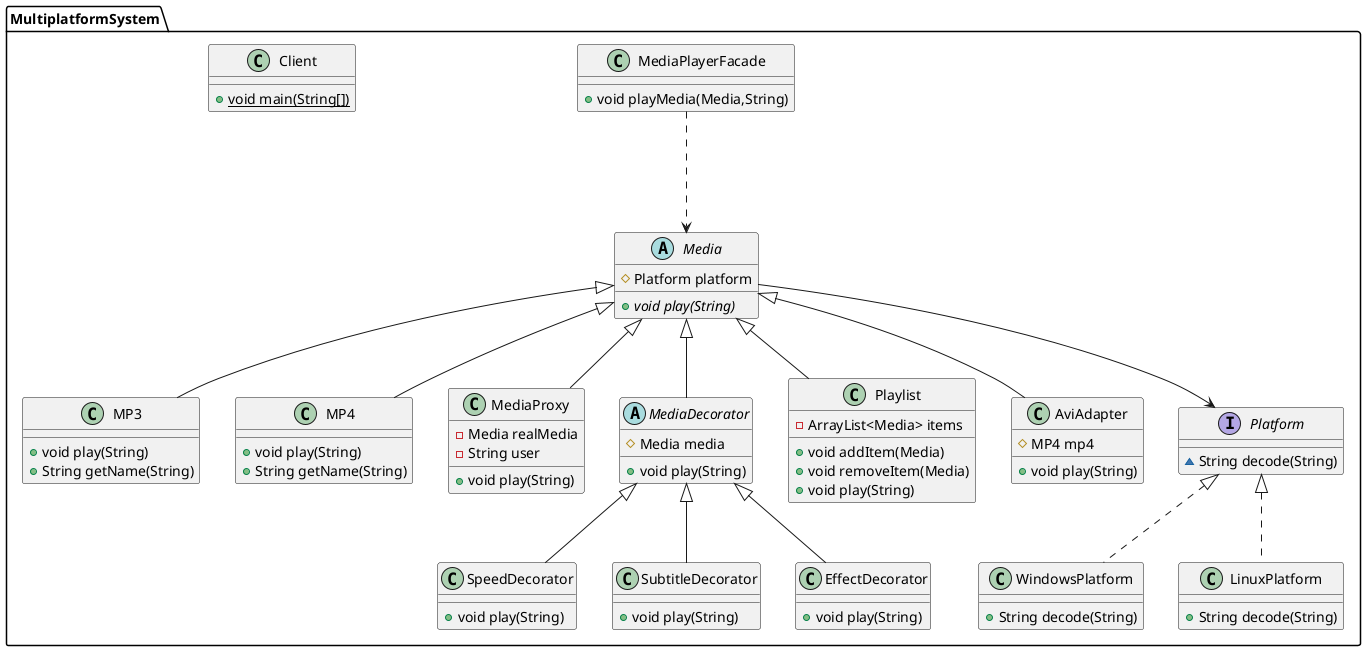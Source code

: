 @startuml
class MultiplatformSystem.MP3 {
+ void play(String)
+ String getName(String)
}

class MultiplatformSystem.MP4 {
+ void play(String)
+ String getName(String)
}

abstract class MultiplatformSystem.Media {
# Platform platform
+ {abstract}void play(String)
}


class MultiplatformSystem.WindowsPlatform {
+ String decode(String)
}

class MultiplatformSystem.MediaProxy {
- Media realMedia
- String user
+ void play(String)
}


class MultiplatformSystem.LinuxPlatform {
+ String decode(String)
}

class MultiplatformSystem.SpeedDecorator {
+ void play(String)
}

class MultiplatformSystem.MediaPlayerFacade {
+ void playMedia(Media,String)
}

abstract class MultiplatformSystem.MediaDecorator {
# Media media
+ void play(String)
}


class MultiplatformSystem.Playlist {
- ArrayList<Media> items
+ void addItem(Media)
+ void removeItem(Media)
+ void play(String)
}


class MultiplatformSystem.SubtitleDecorator {
+ void play(String)
}

class MultiplatformSystem.AviAdapter {
# MP4 mp4
+ void play(String)
}


class MultiplatformSystem.EffectDecorator {
+ void play(String)
}

class MultiplatformSystem.Client {
+ {static} void main(String[])
}

interface MultiplatformSystem.Platform {
~ String decode(String)
}

MultiplatformSystem.Media --> MultiplatformSystem.Platform
MultiplatformSystem.MediaPlayerFacade ...> MultiplatformSystem.Media
MultiplatformSystem.Media <|-- MultiplatformSystem.MP3
MultiplatformSystem.Media <|-- MultiplatformSystem.MP4
MultiplatformSystem.Platform <|.. MultiplatformSystem.WindowsPlatform
MultiplatformSystem.Media <|-- MultiplatformSystem.MediaProxy
MultiplatformSystem.Platform <|.. MultiplatformSystem.LinuxPlatform
MultiplatformSystem.MediaDecorator <|-- MultiplatformSystem.SpeedDecorator
MultiplatformSystem.Media <|-- MultiplatformSystem.MediaDecorator
MultiplatformSystem.Media <|-- MultiplatformSystem.Playlist
MultiplatformSystem.MediaDecorator <|-- MultiplatformSystem.SubtitleDecorator
MultiplatformSystem.Media <|-- MultiplatformSystem.AviAdapter
MultiplatformSystem.MediaDecorator <|-- MultiplatformSystem.EffectDecorator
@enduml